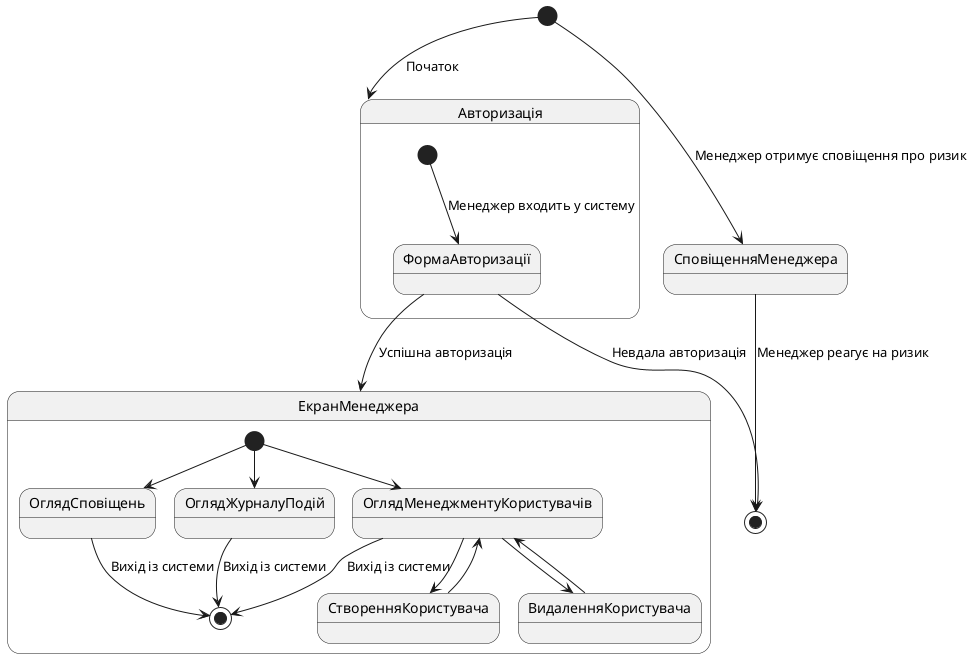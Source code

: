 @startuml
[*] --> Авторизація : Початок

state Авторизація {
    [*] --> ФормаАвторизації : Менеджер входить у систему
}

ФормаАвторизації --> ЕкранМенеджера : Успішна авторизація
ФормаАвторизації --> [*] : Невдала авторизація

state ЕкранМенеджера {
    [*] --> ОглядСповіщень
    ОглядСповіщень--> [*] : Вихід із системи
    [*] --> ОглядЖурналуПодій
    ОглядЖурналуПодій--> [*] : Вихід із системи
    [*] --> ОглядМенеджментуКористувачів
    ОглядМенеджментуКористувачів--> СтворенняКористувача
    ОглядМенеджментуКористувачів--> ВидаленняКористувача
    СтворенняКористувача--> ОглядМенеджментуКористувачів
    ВидаленняКористувача--> ОглядМенеджментуКористувачів
    ОглядМенеджментуКористувачів--> [*] : Вихід із системи
}

[*] --> СповіщенняМенеджера : Менеджер отримує сповіщення про ризик
СповіщенняМенеджера --> [*] : Менеджер реагує на ризик
@enduml
